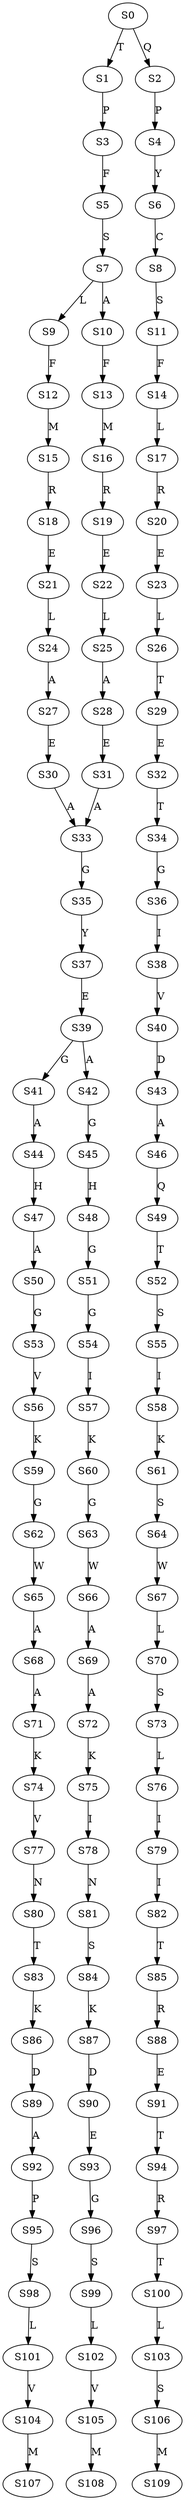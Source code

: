 strict digraph  {
	S0 -> S1 [ label = T ];
	S0 -> S2 [ label = Q ];
	S1 -> S3 [ label = P ];
	S2 -> S4 [ label = P ];
	S3 -> S5 [ label = F ];
	S4 -> S6 [ label = Y ];
	S5 -> S7 [ label = S ];
	S6 -> S8 [ label = C ];
	S7 -> S9 [ label = L ];
	S7 -> S10 [ label = A ];
	S8 -> S11 [ label = S ];
	S9 -> S12 [ label = F ];
	S10 -> S13 [ label = F ];
	S11 -> S14 [ label = F ];
	S12 -> S15 [ label = M ];
	S13 -> S16 [ label = M ];
	S14 -> S17 [ label = L ];
	S15 -> S18 [ label = R ];
	S16 -> S19 [ label = R ];
	S17 -> S20 [ label = R ];
	S18 -> S21 [ label = E ];
	S19 -> S22 [ label = E ];
	S20 -> S23 [ label = E ];
	S21 -> S24 [ label = L ];
	S22 -> S25 [ label = L ];
	S23 -> S26 [ label = L ];
	S24 -> S27 [ label = A ];
	S25 -> S28 [ label = A ];
	S26 -> S29 [ label = T ];
	S27 -> S30 [ label = E ];
	S28 -> S31 [ label = E ];
	S29 -> S32 [ label = E ];
	S30 -> S33 [ label = A ];
	S31 -> S33 [ label = A ];
	S32 -> S34 [ label = T ];
	S33 -> S35 [ label = G ];
	S34 -> S36 [ label = G ];
	S35 -> S37 [ label = Y ];
	S36 -> S38 [ label = I ];
	S37 -> S39 [ label = E ];
	S38 -> S40 [ label = V ];
	S39 -> S41 [ label = G ];
	S39 -> S42 [ label = A ];
	S40 -> S43 [ label = D ];
	S41 -> S44 [ label = A ];
	S42 -> S45 [ label = G ];
	S43 -> S46 [ label = A ];
	S44 -> S47 [ label = H ];
	S45 -> S48 [ label = H ];
	S46 -> S49 [ label = Q ];
	S47 -> S50 [ label = A ];
	S48 -> S51 [ label = G ];
	S49 -> S52 [ label = T ];
	S50 -> S53 [ label = G ];
	S51 -> S54 [ label = G ];
	S52 -> S55 [ label = S ];
	S53 -> S56 [ label = V ];
	S54 -> S57 [ label = I ];
	S55 -> S58 [ label = I ];
	S56 -> S59 [ label = K ];
	S57 -> S60 [ label = K ];
	S58 -> S61 [ label = K ];
	S59 -> S62 [ label = G ];
	S60 -> S63 [ label = G ];
	S61 -> S64 [ label = S ];
	S62 -> S65 [ label = W ];
	S63 -> S66 [ label = W ];
	S64 -> S67 [ label = W ];
	S65 -> S68 [ label = A ];
	S66 -> S69 [ label = A ];
	S67 -> S70 [ label = L ];
	S68 -> S71 [ label = A ];
	S69 -> S72 [ label = A ];
	S70 -> S73 [ label = S ];
	S71 -> S74 [ label = K ];
	S72 -> S75 [ label = K ];
	S73 -> S76 [ label = L ];
	S74 -> S77 [ label = V ];
	S75 -> S78 [ label = I ];
	S76 -> S79 [ label = I ];
	S77 -> S80 [ label = N ];
	S78 -> S81 [ label = N ];
	S79 -> S82 [ label = I ];
	S80 -> S83 [ label = T ];
	S81 -> S84 [ label = S ];
	S82 -> S85 [ label = T ];
	S83 -> S86 [ label = K ];
	S84 -> S87 [ label = K ];
	S85 -> S88 [ label = R ];
	S86 -> S89 [ label = D ];
	S87 -> S90 [ label = D ];
	S88 -> S91 [ label = E ];
	S89 -> S92 [ label = A ];
	S90 -> S93 [ label = E ];
	S91 -> S94 [ label = T ];
	S92 -> S95 [ label = P ];
	S93 -> S96 [ label = G ];
	S94 -> S97 [ label = R ];
	S95 -> S98 [ label = S ];
	S96 -> S99 [ label = S ];
	S97 -> S100 [ label = T ];
	S98 -> S101 [ label = L ];
	S99 -> S102 [ label = L ];
	S100 -> S103 [ label = L ];
	S101 -> S104 [ label = V ];
	S102 -> S105 [ label = V ];
	S103 -> S106 [ label = S ];
	S104 -> S107 [ label = M ];
	S105 -> S108 [ label = M ];
	S106 -> S109 [ label = M ];
}
